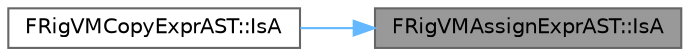 digraph "FRigVMAssignExprAST::IsA"
{
 // INTERACTIVE_SVG=YES
 // LATEX_PDF_SIZE
  bgcolor="transparent";
  edge [fontname=Helvetica,fontsize=10,labelfontname=Helvetica,labelfontsize=10];
  node [fontname=Helvetica,fontsize=10,shape=box,height=0.2,width=0.4];
  rankdir="RL";
  Node1 [id="Node000001",label="FRigVMAssignExprAST::IsA",height=0.2,width=0.4,color="gray40", fillcolor="grey60", style="filled", fontcolor="black",tooltip="provides type checking for inherited types"];
  Node1 -> Node2 [id="edge1_Node000001_Node000002",dir="back",color="steelblue1",style="solid",tooltip=" "];
  Node2 [id="Node000002",label="FRigVMCopyExprAST::IsA",height=0.2,width=0.4,color="grey40", fillcolor="white", style="filled",URL="$d6/d48/classFRigVMCopyExprAST.html#ae2cecdcf535666b99020b0cb2e950589",tooltip="provides type checking for inherited types"];
}
